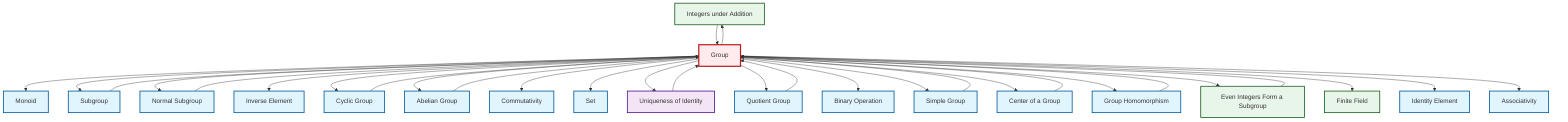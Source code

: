 graph TD
    classDef definition fill:#e1f5fe,stroke:#01579b,stroke-width:2px
    classDef theorem fill:#f3e5f5,stroke:#4a148c,stroke-width:2px
    classDef axiom fill:#fff3e0,stroke:#e65100,stroke-width:2px
    classDef example fill:#e8f5e9,stroke:#1b5e20,stroke-width:2px
    classDef current fill:#ffebee,stroke:#b71c1c,stroke-width:3px
    ex-integers-addition["Integers under Addition"]:::example
    def-subgroup["Subgroup"]:::definition
    def-center-of-group["Center of a Group"]:::definition
    def-homomorphism["Group Homomorphism"]:::definition
    def-abelian-group["Abelian Group"]:::definition
    def-normal-subgroup["Normal Subgroup"]:::definition
    def-commutativity["Commutativity"]:::definition
    thm-unique-identity["Uniqueness of Identity"]:::theorem
    ex-finite-field["Finite Field"]:::example
    def-quotient-group["Quotient Group"]:::definition
    def-group["Group"]:::definition
    def-simple-group["Simple Group"]:::definition
    def-inverse-element["Inverse Element"]:::definition
    def-identity-element["Identity Element"]:::definition
    def-monoid["Monoid"]:::definition
    def-set["Set"]:::definition
    ex-even-integers-subgroup["Even Integers Form a Subgroup"]:::example
    def-cyclic-group["Cyclic Group"]:::definition
    def-binary-operation["Binary Operation"]:::definition
    def-associativity["Associativity"]:::definition
    def-group --> def-monoid
    thm-unique-identity --> def-group
    def-group --> def-subgroup
    def-group --> def-normal-subgroup
    def-homomorphism --> def-group
    def-group --> def-inverse-element
    def-group --> def-cyclic-group
    ex-even-integers-subgroup --> def-group
    def-subgroup --> def-group
    def-group --> def-abelian-group
    def-normal-subgroup --> def-group
    def-group --> ex-integers-addition
    def-group --> def-commutativity
    def-group --> def-set
    def-group --> thm-unique-identity
    def-group --> def-quotient-group
    def-group --> def-binary-operation
    def-group --> def-simple-group
    def-group --> def-center-of-group
    def-group --> def-homomorphism
    def-simple-group --> def-group
    def-group --> ex-even-integers-subgroup
    def-quotient-group --> def-group
    def-group --> ex-finite-field
    def-abelian-group --> def-group
    def-cyclic-group --> def-group
    def-group --> def-identity-element
    def-group --> def-associativity
    ex-integers-addition --> def-group
    def-center-of-group --> def-group
    class def-group current
